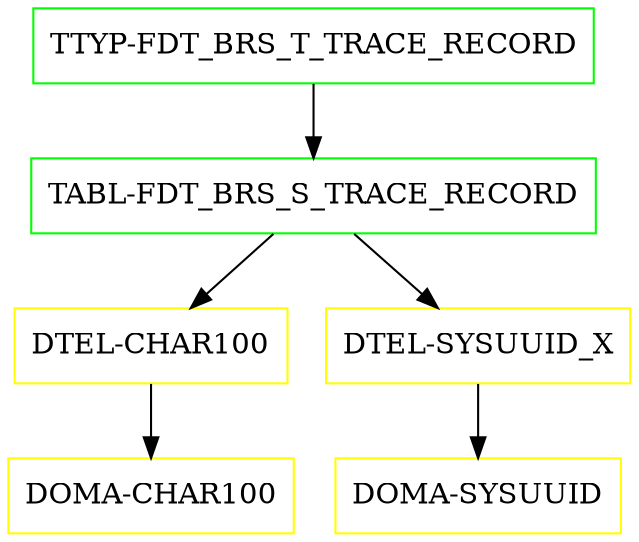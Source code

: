 digraph G {
  "TTYP-FDT_BRS_T_TRACE_RECORD" [shape=box,color=green];
  "TABL-FDT_BRS_S_TRACE_RECORD" [shape=box,color=green,URL="./TABL_FDT_BRS_S_TRACE_RECORD.html"];
  "DTEL-CHAR100" [shape=box,color=yellow,URL="./DTEL_CHAR100.html"];
  "DOMA-CHAR100" [shape=box,color=yellow,URL="./DOMA_CHAR100.html"];
  "DTEL-SYSUUID_X" [shape=box,color=yellow,URL="./DTEL_SYSUUID_X.html"];
  "DOMA-SYSUUID" [shape=box,color=yellow,URL="./DOMA_SYSUUID.html"];
  "TTYP-FDT_BRS_T_TRACE_RECORD" -> "TABL-FDT_BRS_S_TRACE_RECORD";
  "TABL-FDT_BRS_S_TRACE_RECORD" -> "DTEL-SYSUUID_X";
  "TABL-FDT_BRS_S_TRACE_RECORD" -> "DTEL-CHAR100";
  "DTEL-CHAR100" -> "DOMA-CHAR100";
  "DTEL-SYSUUID_X" -> "DOMA-SYSUUID";
}
